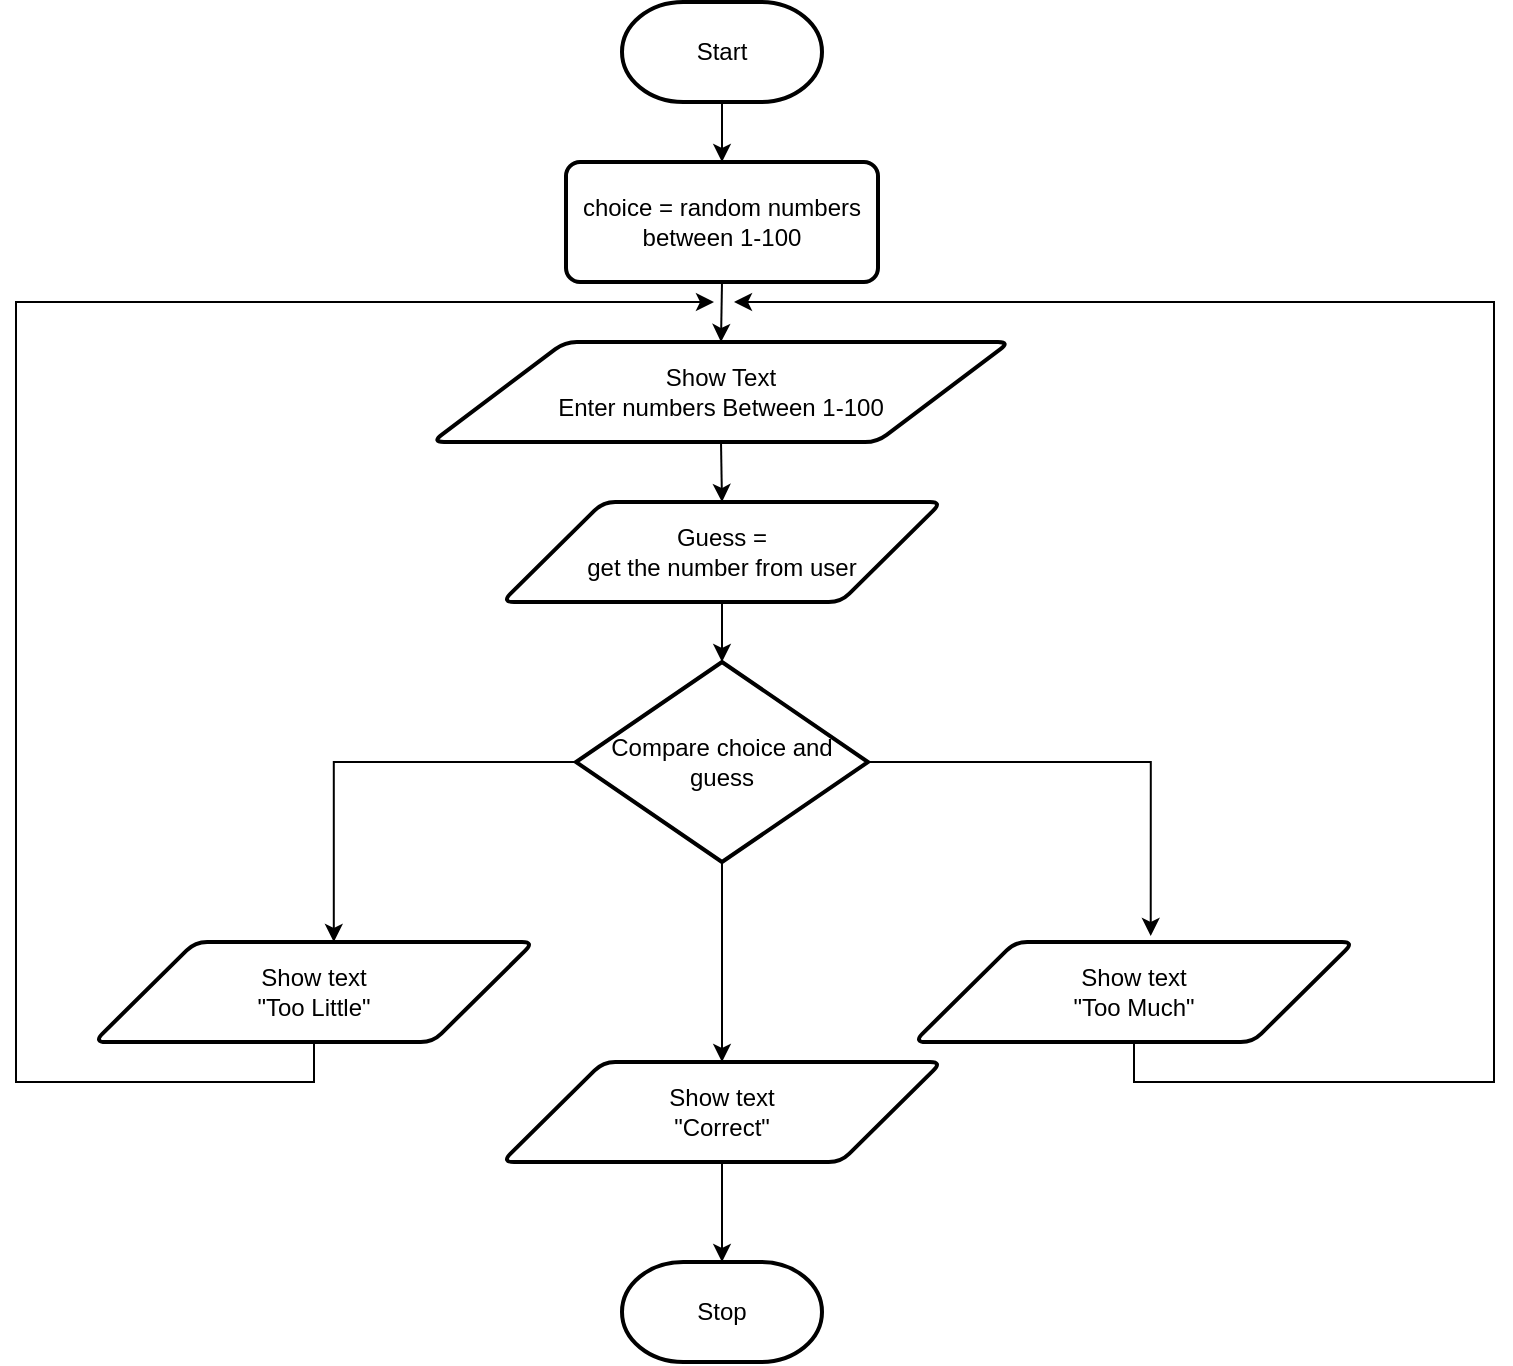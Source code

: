 <mxfile version="24.7.7">
  <diagram name="Page-1" id="MhI0oBokNDtF1B08Q5_d">
    <mxGraphModel dx="795" dy="503" grid="1" gridSize="10" guides="1" tooltips="1" connect="1" arrows="1" fold="1" page="1" pageScale="1" pageWidth="827" pageHeight="1169" math="0" shadow="0">
      <root>
        <mxCell id="0" />
        <mxCell id="1" parent="0" />
        <mxCell id="kUcUos2ggl_KjSiscFA7-6" style="edgeStyle=orthogonalEdgeStyle;rounded=0;orthogonalLoop=1;jettySize=auto;html=1;exitX=0.5;exitY=1;exitDx=0;exitDy=0;exitPerimeter=0;entryX=0.5;entryY=0;entryDx=0;entryDy=0;" parent="1" source="kUcUos2ggl_KjSiscFA7-2" target="kUcUos2ggl_KjSiscFA7-4" edge="1">
          <mxGeometry relative="1" as="geometry" />
        </mxCell>
        <mxCell id="kUcUos2ggl_KjSiscFA7-2" value="Start" style="strokeWidth=2;html=1;shape=mxgraph.flowchart.terminator;whiteSpace=wrap;" parent="1" vertex="1">
          <mxGeometry x="364" y="50" width="100" height="50" as="geometry" />
        </mxCell>
        <mxCell id="nZnGgUlaHOc_h77eGEq_-2" style="edgeStyle=orthogonalEdgeStyle;rounded=0;orthogonalLoop=1;jettySize=auto;html=1;exitX=0.5;exitY=1;exitDx=0;exitDy=0;entryX=0.5;entryY=0;entryDx=0;entryDy=0;" edge="1" parent="1" source="kUcUos2ggl_KjSiscFA7-4" target="nZnGgUlaHOc_h77eGEq_-1">
          <mxGeometry relative="1" as="geometry" />
        </mxCell>
        <mxCell id="kUcUos2ggl_KjSiscFA7-4" value="choice = random numbers between 1-100" style="rounded=1;whiteSpace=wrap;html=1;absoluteArcSize=1;arcSize=14;strokeWidth=2;" parent="1" vertex="1">
          <mxGeometry x="336" y="130" width="156" height="60" as="geometry" />
        </mxCell>
        <mxCell id="nZnGgUlaHOc_h77eGEq_-7" style="edgeStyle=orthogonalEdgeStyle;rounded=0;orthogonalLoop=1;jettySize=auto;html=1;exitX=0.5;exitY=1;exitDx=0;exitDy=0;entryX=0.5;entryY=0;entryDx=0;entryDy=0;" edge="1" parent="1" source="nZnGgUlaHOc_h77eGEq_-1" target="nZnGgUlaHOc_h77eGEq_-3">
          <mxGeometry relative="1" as="geometry" />
        </mxCell>
        <mxCell id="nZnGgUlaHOc_h77eGEq_-1" value="Show Text&lt;br&gt;Enter numbers Between 1-100" style="shape=parallelogram;html=1;strokeWidth=2;perimeter=parallelogramPerimeter;whiteSpace=wrap;rounded=1;arcSize=12;size=0.23;" vertex="1" parent="1">
          <mxGeometry x="269" y="220" width="289" height="50" as="geometry" />
        </mxCell>
        <mxCell id="nZnGgUlaHOc_h77eGEq_-3" value="Guess =&lt;div&gt;get the number from user&lt;/div&gt;" style="shape=parallelogram;html=1;strokeWidth=2;perimeter=parallelogramPerimeter;whiteSpace=wrap;rounded=1;arcSize=12;size=0.23;" vertex="1" parent="1">
          <mxGeometry x="304" y="300" width="220" height="50" as="geometry" />
        </mxCell>
        <mxCell id="nZnGgUlaHOc_h77eGEq_-17" style="edgeStyle=orthogonalEdgeStyle;rounded=0;orthogonalLoop=1;jettySize=auto;html=1;exitX=0.5;exitY=1;exitDx=0;exitDy=0;exitPerimeter=0;entryX=0.5;entryY=0;entryDx=0;entryDy=0;" edge="1" parent="1" source="nZnGgUlaHOc_h77eGEq_-8" target="nZnGgUlaHOc_h77eGEq_-16">
          <mxGeometry relative="1" as="geometry" />
        </mxCell>
        <mxCell id="nZnGgUlaHOc_h77eGEq_-8" value="Compare choice and guess" style="strokeWidth=2;html=1;shape=mxgraph.flowchart.decision;whiteSpace=wrap;" vertex="1" parent="1">
          <mxGeometry x="341" y="380" width="146" height="100" as="geometry" />
        </mxCell>
        <mxCell id="nZnGgUlaHOc_h77eGEq_-9" style="edgeStyle=orthogonalEdgeStyle;rounded=0;orthogonalLoop=1;jettySize=auto;html=1;exitX=0.5;exitY=1;exitDx=0;exitDy=0;entryX=0.5;entryY=0;entryDx=0;entryDy=0;entryPerimeter=0;" edge="1" parent="1" source="nZnGgUlaHOc_h77eGEq_-3" target="nZnGgUlaHOc_h77eGEq_-8">
          <mxGeometry relative="1" as="geometry" />
        </mxCell>
        <mxCell id="nZnGgUlaHOc_h77eGEq_-15" style="edgeStyle=orthogonalEdgeStyle;rounded=0;orthogonalLoop=1;jettySize=auto;html=1;exitX=0.5;exitY=1;exitDx=0;exitDy=0;" edge="1" parent="1" source="nZnGgUlaHOc_h77eGEq_-10">
          <mxGeometry relative="1" as="geometry">
            <mxPoint x="410" y="200" as="targetPoint" />
            <Array as="points">
              <mxPoint x="210" y="590" />
              <mxPoint x="61" y="590" />
              <mxPoint x="61" y="200" />
            </Array>
          </mxGeometry>
        </mxCell>
        <mxCell id="nZnGgUlaHOc_h77eGEq_-10" value="Show text&lt;br&gt;&quot;Too Little&quot;" style="shape=parallelogram;html=1;strokeWidth=2;perimeter=parallelogramPerimeter;whiteSpace=wrap;rounded=1;arcSize=12;size=0.23;" vertex="1" parent="1">
          <mxGeometry x="100" y="520" width="220" height="50" as="geometry" />
        </mxCell>
        <mxCell id="nZnGgUlaHOc_h77eGEq_-14" style="edgeStyle=orthogonalEdgeStyle;rounded=0;orthogonalLoop=1;jettySize=auto;html=1;exitX=0.5;exitY=1;exitDx=0;exitDy=0;" edge="1" parent="1" source="nZnGgUlaHOc_h77eGEq_-11">
          <mxGeometry relative="1" as="geometry">
            <mxPoint x="420" y="200" as="targetPoint" />
            <Array as="points">
              <mxPoint x="620" y="590" />
              <mxPoint x="800" y="590" />
              <mxPoint x="800" y="200" />
            </Array>
          </mxGeometry>
        </mxCell>
        <mxCell id="nZnGgUlaHOc_h77eGEq_-11" value="Show text&lt;div&gt;&quot;Too Much&quot;&lt;/div&gt;" style="shape=parallelogram;html=1;strokeWidth=2;perimeter=parallelogramPerimeter;whiteSpace=wrap;rounded=1;arcSize=12;size=0.23;" vertex="1" parent="1">
          <mxGeometry x="510" y="520" width="220" height="50" as="geometry" />
        </mxCell>
        <mxCell id="nZnGgUlaHOc_h77eGEq_-12" style="edgeStyle=orthogonalEdgeStyle;rounded=0;orthogonalLoop=1;jettySize=auto;html=1;exitX=1;exitY=0.5;exitDx=0;exitDy=0;exitPerimeter=0;entryX=0.538;entryY=-0.06;entryDx=0;entryDy=0;entryPerimeter=0;" edge="1" parent="1" source="nZnGgUlaHOc_h77eGEq_-8" target="nZnGgUlaHOc_h77eGEq_-11">
          <mxGeometry relative="1" as="geometry" />
        </mxCell>
        <mxCell id="nZnGgUlaHOc_h77eGEq_-13" style="edgeStyle=orthogonalEdgeStyle;rounded=0;orthogonalLoop=1;jettySize=auto;html=1;exitX=0;exitY=0.5;exitDx=0;exitDy=0;exitPerimeter=0;entryX=0.545;entryY=0;entryDx=0;entryDy=0;entryPerimeter=0;" edge="1" parent="1" source="nZnGgUlaHOc_h77eGEq_-8" target="nZnGgUlaHOc_h77eGEq_-10">
          <mxGeometry relative="1" as="geometry" />
        </mxCell>
        <mxCell id="nZnGgUlaHOc_h77eGEq_-16" value="Show text&lt;br&gt;&quot;Correct&quot;" style="shape=parallelogram;html=1;strokeWidth=2;perimeter=parallelogramPerimeter;whiteSpace=wrap;rounded=1;arcSize=12;size=0.23;" vertex="1" parent="1">
          <mxGeometry x="304" y="580" width="220" height="50" as="geometry" />
        </mxCell>
        <mxCell id="nZnGgUlaHOc_h77eGEq_-20" value="Stop" style="strokeWidth=2;html=1;shape=mxgraph.flowchart.terminator;whiteSpace=wrap;" vertex="1" parent="1">
          <mxGeometry x="364" y="680" width="100" height="50" as="geometry" />
        </mxCell>
        <mxCell id="nZnGgUlaHOc_h77eGEq_-21" style="edgeStyle=orthogonalEdgeStyle;rounded=0;orthogonalLoop=1;jettySize=auto;html=1;exitX=0.5;exitY=1;exitDx=0;exitDy=0;entryX=0.5;entryY=0;entryDx=0;entryDy=0;entryPerimeter=0;" edge="1" parent="1" source="nZnGgUlaHOc_h77eGEq_-16" target="nZnGgUlaHOc_h77eGEq_-20">
          <mxGeometry relative="1" as="geometry" />
        </mxCell>
      </root>
    </mxGraphModel>
  </diagram>
</mxfile>
